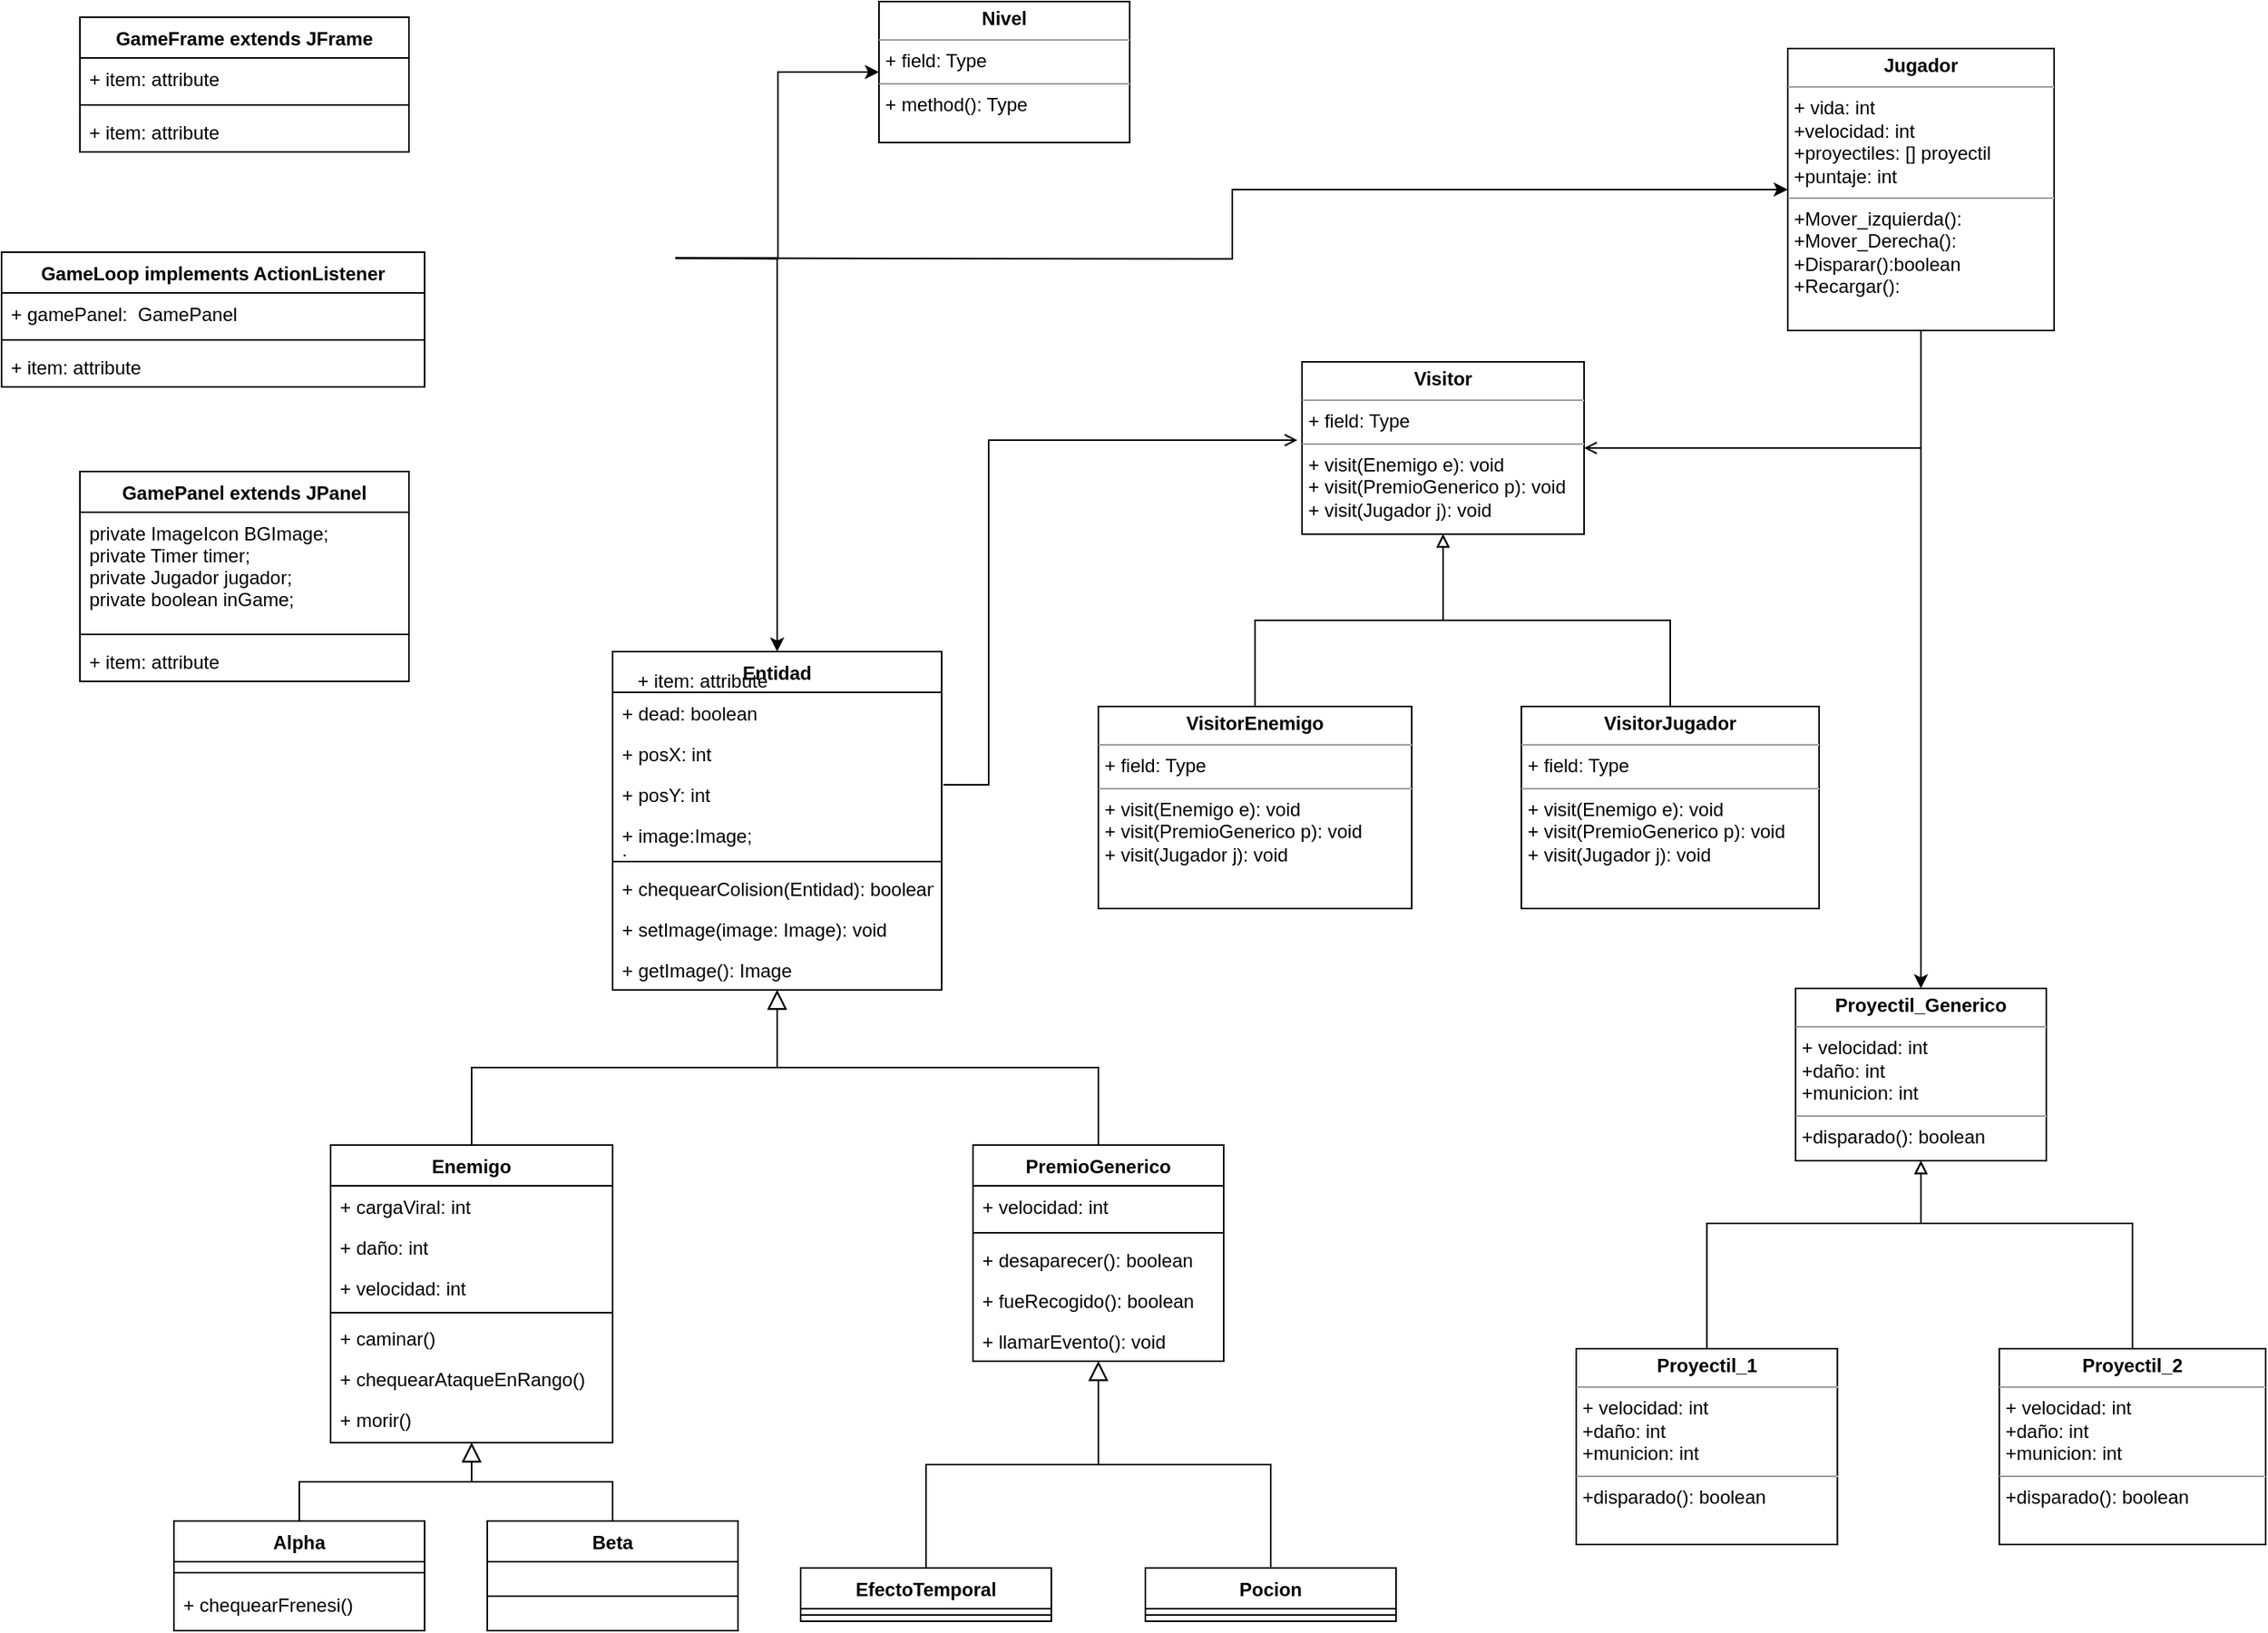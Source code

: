 <mxfile version="13.10.9" type="google"><diagram id="C5RBs43oDa-KdzZeNtuy" name="Page-1"><mxGraphModel dx="2012" dy="667" grid="1" gridSize="10" guides="1" tooltips="1" connect="1" arrows="1" fold="1" page="1" pageScale="1" pageWidth="827" pageHeight="1169" math="0" shadow="0"><root><mxCell id="WIyWlLk6GJQsqaUBKTNV-0"/><mxCell id="WIyWlLk6GJQsqaUBKTNV-1" parent="WIyWlLk6GJQsqaUBKTNV-0"/><mxCell id="zkfFHV4jXpPFQw0GAbJ--12" value="" style="endArrow=block;endSize=10;endFill=0;shadow=0;strokeWidth=1;rounded=0;edgeStyle=elbowEdgeStyle;elbow=vertical;" parent="WIyWlLk6GJQsqaUBKTNV-1" source="zkfFHV4jXpPFQw0GAbJ--6" target="zkfFHV4jXpPFQw0GAbJ--0" edge="1"><mxGeometry width="160" relative="1" as="geometry"><mxPoint x="-500" y="843" as="sourcePoint"/><mxPoint x="-500" y="843" as="targetPoint"/></mxGeometry></mxCell><mxCell id="zkfFHV4jXpPFQw0GAbJ--16" value="" style="endArrow=block;endSize=10;endFill=0;shadow=0;strokeWidth=1;rounded=0;edgeStyle=elbowEdgeStyle;elbow=vertical;" parent="WIyWlLk6GJQsqaUBKTNV-1" source="zkfFHV4jXpPFQw0GAbJ--13" target="zkfFHV4jXpPFQw0GAbJ--0" edge="1"><mxGeometry width="160" relative="1" as="geometry"><mxPoint x="-490" y="1013" as="sourcePoint"/><mxPoint x="-390" y="911" as="targetPoint"/></mxGeometry></mxCell><mxCell id="EG5RFBEex4uQclMHfwis-38" value="" style="endArrow=block;endSize=10;endFill=0;shadow=0;strokeWidth=1;rounded=0;edgeStyle=elbowEdgeStyle;elbow=vertical;exitX=0.5;exitY=0;exitDx=0;exitDy=0;" parent="WIyWlLk6GJQsqaUBKTNV-1" source="EG5RFBEex4uQclMHfwis-31" edge="1"><mxGeometry width="160" relative="1" as="geometry"><mxPoint x="110" y="948" as="sourcePoint"/><mxPoint x="10" y="898" as="targetPoint"/></mxGeometry></mxCell><mxCell id="EG5RFBEex4uQclMHfwis-40" value="" style="endArrow=block;endSize=10;endFill=0;shadow=0;strokeWidth=1;rounded=0;edgeStyle=elbowEdgeStyle;elbow=vertical;exitX=0.5;exitY=0;exitDx=0;exitDy=0;" parent="WIyWlLk6GJQsqaUBKTNV-1" edge="1"><mxGeometry width="160" relative="1" as="geometry"><mxPoint x="-100" y="1030" as="sourcePoint"/><mxPoint x="10" y="898" as="targetPoint"/></mxGeometry></mxCell><mxCell id="zkfFHV4jXpPFQw0GAbJ--0" value="Enemigo" style="swimlane;fontStyle=1;align=center;verticalAlign=top;childLayout=stackLayout;horizontal=1;startSize=26;horizontalStack=0;resizeParent=1;resizeLast=0;collapsible=1;marginBottom=0;rounded=0;shadow=0;strokeWidth=1;" parent="WIyWlLk6GJQsqaUBKTNV-1" vertex="1"><mxGeometry x="-480" y="760" width="180" height="190" as="geometry"><mxRectangle x="230" y="140" width="160" height="26" as="alternateBounds"/></mxGeometry></mxCell><mxCell id="zkfFHV4jXpPFQw0GAbJ--1" value="+ cargaViral: int" style="text;align=left;verticalAlign=top;spacingLeft=4;spacingRight=4;overflow=hidden;rotatable=0;points=[[0,0.5],[1,0.5]];portConstraint=eastwest;" parent="zkfFHV4jXpPFQw0GAbJ--0" vertex="1"><mxGeometry y="26" width="180" height="26" as="geometry"/></mxCell><mxCell id="zkfFHV4jXpPFQw0GAbJ--2" value="+ daño: int" style="text;align=left;verticalAlign=top;spacingLeft=4;spacingRight=4;overflow=hidden;rotatable=0;points=[[0,0.5],[1,0.5]];portConstraint=eastwest;rounded=0;shadow=0;html=0;" parent="zkfFHV4jXpPFQw0GAbJ--0" vertex="1"><mxGeometry y="52" width="180" height="26" as="geometry"/></mxCell><mxCell id="EG5RFBEex4uQclMHfwis-9" value="+ velocidad: int" style="text;align=left;verticalAlign=top;spacingLeft=4;spacingRight=4;overflow=hidden;rotatable=0;points=[[0,0.5],[1,0.5]];portConstraint=eastwest;rounded=0;shadow=0;html=0;" parent="zkfFHV4jXpPFQw0GAbJ--0" vertex="1"><mxGeometry y="78" width="180" height="26" as="geometry"/></mxCell><mxCell id="zkfFHV4jXpPFQw0GAbJ--4" value="" style="line;html=1;strokeWidth=1;align=left;verticalAlign=middle;spacingTop=-1;spacingLeft=3;spacingRight=3;rotatable=0;labelPosition=right;points=[];portConstraint=eastwest;" parent="zkfFHV4jXpPFQw0GAbJ--0" vertex="1"><mxGeometry y="104" width="180" height="6" as="geometry"/></mxCell><mxCell id="zkfFHV4jXpPFQw0GAbJ--5" value="+ caminar()" style="text;align=left;verticalAlign=top;spacingLeft=4;spacingRight=4;overflow=hidden;rotatable=0;points=[[0,0.5],[1,0.5]];portConstraint=eastwest;" parent="zkfFHV4jXpPFQw0GAbJ--0" vertex="1"><mxGeometry y="110" width="180" height="26" as="geometry"/></mxCell><mxCell id="EG5RFBEex4uQclMHfwis-10" value="+ chequearAtaqueEnRango()" style="text;align=left;verticalAlign=top;spacingLeft=4;spacingRight=4;overflow=hidden;rotatable=0;points=[[0,0.5],[1,0.5]];portConstraint=eastwest;rounded=0;shadow=0;html=0;" parent="zkfFHV4jXpPFQw0GAbJ--0" vertex="1"><mxGeometry y="136" width="180" height="26" as="geometry"/></mxCell><mxCell id="EG5RFBEex4uQclMHfwis-16" value="+ morir()" style="text;align=left;verticalAlign=top;spacingLeft=4;spacingRight=4;overflow=hidden;rotatable=0;points=[[0,0.5],[1,0.5]];portConstraint=eastwest;rounded=0;shadow=0;html=0;" parent="zkfFHV4jXpPFQw0GAbJ--0" vertex="1"><mxGeometry y="162" width="180" height="26" as="geometry"/></mxCell><mxCell id="zkfFHV4jXpPFQw0GAbJ--6" value="Alpha" style="swimlane;fontStyle=1;align=center;verticalAlign=top;childLayout=stackLayout;horizontal=1;startSize=26;horizontalStack=0;resizeParent=1;resizeLast=0;collapsible=1;marginBottom=0;rounded=0;shadow=0;strokeWidth=1;" parent="WIyWlLk6GJQsqaUBKTNV-1" vertex="1"><mxGeometry x="-580" y="1000" width="160" height="70" as="geometry"><mxRectangle x="130" y="380" width="160" height="26" as="alternateBounds"/></mxGeometry></mxCell><mxCell id="zkfFHV4jXpPFQw0GAbJ--9" value="" style="line;html=1;strokeWidth=1;align=left;verticalAlign=middle;spacingTop=-1;spacingLeft=3;spacingRight=3;rotatable=0;labelPosition=right;points=[];portConstraint=eastwest;" parent="zkfFHV4jXpPFQw0GAbJ--6" vertex="1"><mxGeometry y="26" width="160" height="14" as="geometry"/></mxCell><mxCell id="EG5RFBEex4uQclMHfwis-13" value="+ chequearFrenesi()" style="text;align=left;verticalAlign=top;spacingLeft=4;spacingRight=4;overflow=hidden;rotatable=0;points=[[0,0.5],[1,0.5]];portConstraint=eastwest;rounded=0;shadow=0;html=0;" parent="zkfFHV4jXpPFQw0GAbJ--6" vertex="1"><mxGeometry y="40" width="160" height="24" as="geometry"/></mxCell><mxCell id="zkfFHV4jXpPFQw0GAbJ--13" value="Beta" style="swimlane;fontStyle=1;align=center;verticalAlign=top;childLayout=stackLayout;horizontal=1;startSize=26;horizontalStack=0;resizeParent=1;resizeLast=0;collapsible=1;marginBottom=0;rounded=0;shadow=0;strokeWidth=1;" parent="WIyWlLk6GJQsqaUBKTNV-1" vertex="1"><mxGeometry x="-380" y="1000" width="160" height="70" as="geometry"><mxRectangle x="340" y="380" width="170" height="26" as="alternateBounds"/></mxGeometry></mxCell><mxCell id="zkfFHV4jXpPFQw0GAbJ--15" value="" style="line;html=1;strokeWidth=1;align=left;verticalAlign=middle;spacingTop=-1;spacingLeft=3;spacingRight=3;rotatable=0;labelPosition=right;points=[];portConstraint=eastwest;" parent="zkfFHV4jXpPFQw0GAbJ--13" vertex="1"><mxGeometry y="26" width="160" height="44" as="geometry"/></mxCell><mxCell id="EG5RFBEex4uQclMHfwis-41" value="Entidad" style="swimlane;fontStyle=1;align=center;verticalAlign=top;childLayout=stackLayout;horizontal=1;startSize=26;horizontalStack=0;resizeParent=1;resizeParentMax=0;resizeLast=0;collapsible=1;marginBottom=0;" parent="WIyWlLk6GJQsqaUBKTNV-1" vertex="1"><mxGeometry x="-300" y="445" width="210" height="216" as="geometry"/></mxCell><mxCell id="EG5RFBEex4uQclMHfwis-42" value="+ dead: boolean" style="text;strokeColor=none;fillColor=none;align=left;verticalAlign=top;spacingLeft=4;spacingRight=4;overflow=hidden;rotatable=0;points=[[0,0.5],[1,0.5]];portConstraint=eastwest;" parent="EG5RFBEex4uQclMHfwis-41" vertex="1"><mxGeometry y="26" width="210" height="26" as="geometry"/></mxCell><mxCell id="DL2RpuOqsngcUJHpcAT0-0" value="+ posX: int" style="text;strokeColor=none;fillColor=none;align=left;verticalAlign=top;spacingLeft=4;spacingRight=4;overflow=hidden;rotatable=0;points=[[0,0.5],[1,0.5]];portConstraint=eastwest;" vertex="1" parent="EG5RFBEex4uQclMHfwis-41"><mxGeometry y="52" width="210" height="26" as="geometry"/></mxCell><mxCell id="DL2RpuOqsngcUJHpcAT0-1" value="+ posY: int" style="text;strokeColor=none;fillColor=none;align=left;verticalAlign=top;spacingLeft=4;spacingRight=4;overflow=hidden;rotatable=0;points=[[0,0.5],[1,0.5]];portConstraint=eastwest;" vertex="1" parent="EG5RFBEex4uQclMHfwis-41"><mxGeometry y="78" width="210" height="26" as="geometry"/></mxCell><mxCell id="EG5RFBEex4uQclMHfwis-45" value="+ image:Image;&#10;;" style="text;strokeColor=none;fillColor=none;align=left;verticalAlign=top;spacingLeft=4;spacingRight=4;overflow=hidden;rotatable=0;points=[[0,0.5],[1,0.5]];portConstraint=eastwest;" parent="EG5RFBEex4uQclMHfwis-41" vertex="1"><mxGeometry y="104" width="210" height="26" as="geometry"/></mxCell><mxCell id="EG5RFBEex4uQclMHfwis-43" value="" style="line;strokeWidth=1;fillColor=none;align=left;verticalAlign=middle;spacingTop=-1;spacingLeft=3;spacingRight=3;rotatable=0;labelPosition=right;points=[];portConstraint=eastwest;" parent="EG5RFBEex4uQclMHfwis-41" vertex="1"><mxGeometry y="130" width="210" height="8" as="geometry"/></mxCell><mxCell id="EG5RFBEex4uQclMHfwis-44" value="+ chequearColision(Entidad): boolean" style="text;strokeColor=none;fillColor=none;align=left;verticalAlign=top;spacingLeft=4;spacingRight=4;overflow=hidden;rotatable=0;points=[[0,0.5],[1,0.5]];portConstraint=eastwest;" parent="EG5RFBEex4uQclMHfwis-41" vertex="1"><mxGeometry y="138" width="210" height="26" as="geometry"/></mxCell><mxCell id="DL2RpuOqsngcUJHpcAT0-2" value="+ setImage(image: Image): void " style="text;strokeColor=none;fillColor=none;align=left;verticalAlign=top;spacingLeft=4;spacingRight=4;overflow=hidden;rotatable=0;points=[[0,0.5],[1,0.5]];portConstraint=eastwest;" vertex="1" parent="EG5RFBEex4uQclMHfwis-41"><mxGeometry y="164" width="210" height="26" as="geometry"/></mxCell><mxCell id="DL2RpuOqsngcUJHpcAT0-3" value="+ getImage(): Image " style="text;strokeColor=none;fillColor=none;align=left;verticalAlign=top;spacingLeft=4;spacingRight=4;overflow=hidden;rotatable=0;points=[[0,0.5],[1,0.5]];portConstraint=eastwest;" vertex="1" parent="EG5RFBEex4uQclMHfwis-41"><mxGeometry y="190" width="210" height="26" as="geometry"/></mxCell><mxCell id="EG5RFBEex4uQclMHfwis-46" value="" style="endArrow=block;endSize=10;endFill=0;shadow=0;strokeWidth=1;rounded=0;edgeStyle=elbowEdgeStyle;elbow=vertical;exitX=0.5;exitY=0;exitDx=0;exitDy=0;" parent="WIyWlLk6GJQsqaUBKTNV-1" source="zkfFHV4jXpPFQw0GAbJ--0" edge="1" target="EG5RFBEex4uQclMHfwis-41"><mxGeometry width="160" relative="1" as="geometry"><mxPoint x="-300" y="694" as="sourcePoint"/><mxPoint x="-190" y="610" as="targetPoint"/></mxGeometry></mxCell><mxCell id="EG5RFBEex4uQclMHfwis-47" value="" style="endArrow=block;endSize=10;endFill=0;shadow=0;strokeWidth=1;rounded=0;edgeStyle=elbowEdgeStyle;elbow=vertical;exitX=0.5;exitY=0;exitDx=0;exitDy=0;" parent="WIyWlLk6GJQsqaUBKTNV-1" source="EG5RFBEex4uQclMHfwis-21" edge="1" target="EG5RFBEex4uQclMHfwis-41"><mxGeometry width="160" relative="1" as="geometry"><mxPoint x="-390" y="760" as="sourcePoint"/><mxPoint x="-190" y="610" as="targetPoint"/></mxGeometry></mxCell><mxCell id="EG5RFBEex4uQclMHfwis-21" value="PremioGenerico" style="swimlane;fontStyle=1;align=center;verticalAlign=top;childLayout=stackLayout;horizontal=1;startSize=26;horizontalStack=0;resizeParent=1;resizeParentMax=0;resizeLast=0;collapsible=1;marginBottom=0;" parent="WIyWlLk6GJQsqaUBKTNV-1" vertex="1"><mxGeometry x="-70" y="760" width="160" height="138" as="geometry"/></mxCell><mxCell id="EG5RFBEex4uQclMHfwis-22" value="+ velocidad: int" style="text;strokeColor=none;fillColor=none;align=left;verticalAlign=top;spacingLeft=4;spacingRight=4;overflow=hidden;rotatable=0;points=[[0,0.5],[1,0.5]];portConstraint=eastwest;" parent="EG5RFBEex4uQclMHfwis-21" vertex="1"><mxGeometry y="26" width="160" height="26" as="geometry"/></mxCell><mxCell id="EG5RFBEex4uQclMHfwis-23" value="" style="line;strokeWidth=1;fillColor=none;align=left;verticalAlign=middle;spacingTop=-1;spacingLeft=3;spacingRight=3;rotatable=0;labelPosition=right;points=[];portConstraint=eastwest;" parent="EG5RFBEex4uQclMHfwis-21" vertex="1"><mxGeometry y="52" width="160" height="8" as="geometry"/></mxCell><mxCell id="EG5RFBEex4uQclMHfwis-24" value="+ desaparecer(): boolean" style="text;strokeColor=none;fillColor=none;align=left;verticalAlign=top;spacingLeft=4;spacingRight=4;overflow=hidden;rotatable=0;points=[[0,0.5],[1,0.5]];portConstraint=eastwest;" parent="EG5RFBEex4uQclMHfwis-21" vertex="1"><mxGeometry y="60" width="160" height="26" as="geometry"/></mxCell><mxCell id="EG5RFBEex4uQclMHfwis-25" value="+ fueRecogido(): boolean" style="text;strokeColor=none;fillColor=none;align=left;verticalAlign=top;spacingLeft=4;spacingRight=4;overflow=hidden;rotatable=0;points=[[0,0.5],[1,0.5]];portConstraint=eastwest;" parent="EG5RFBEex4uQclMHfwis-21" vertex="1"><mxGeometry y="86" width="160" height="26" as="geometry"/></mxCell><mxCell id="EG5RFBEex4uQclMHfwis-36" value="+ llamarEvento(): void" style="text;strokeColor=none;fillColor=none;align=left;verticalAlign=top;spacingLeft=4;spacingRight=4;overflow=hidden;rotatable=0;points=[[0,0.5],[1,0.5]];portConstraint=eastwest;" parent="EG5RFBEex4uQclMHfwis-21" vertex="1"><mxGeometry y="112" width="160" height="26" as="geometry"/></mxCell><mxCell id="EG5RFBEex4uQclMHfwis-31" value="Pocion" style="swimlane;fontStyle=1;align=center;verticalAlign=top;childLayout=stackLayout;horizontal=1;startSize=26;horizontalStack=0;resizeParent=1;resizeParentMax=0;resizeLast=0;collapsible=1;marginBottom=0;" parent="WIyWlLk6GJQsqaUBKTNV-1" vertex="1"><mxGeometry x="40" y="1030" width="160" height="34" as="geometry"><mxRectangle x="510" y="610" width="70" height="26" as="alternateBounds"/></mxGeometry></mxCell><mxCell id="EG5RFBEex4uQclMHfwis-33" value="" style="line;strokeWidth=1;fillColor=none;align=left;verticalAlign=middle;spacingTop=-1;spacingLeft=3;spacingRight=3;rotatable=0;labelPosition=right;points=[];portConstraint=eastwest;" parent="EG5RFBEex4uQclMHfwis-31" vertex="1"><mxGeometry y="26" width="160" height="8" as="geometry"/></mxCell><mxCell id="EG5RFBEex4uQclMHfwis-26" value="EfectoTemporal" style="swimlane;fontStyle=1;align=center;verticalAlign=top;childLayout=stackLayout;horizontal=1;startSize=26;horizontalStack=0;resizeParent=1;resizeParentMax=0;resizeLast=0;collapsible=1;marginBottom=0;" parent="WIyWlLk6GJQsqaUBKTNV-1" vertex="1"><mxGeometry x="-180" y="1030" width="160" height="34" as="geometry"/></mxCell><mxCell id="EG5RFBEex4uQclMHfwis-28" value="" style="line;strokeWidth=1;fillColor=none;align=left;verticalAlign=middle;spacingTop=-1;spacingLeft=3;spacingRight=3;rotatable=0;labelPosition=right;points=[];portConstraint=eastwest;" parent="EG5RFBEex4uQclMHfwis-26" vertex="1"><mxGeometry y="26" width="160" height="8" as="geometry"/></mxCell><mxCell id="1uwqd-7nIZXeP9lQjPyc-7" style="edgeStyle=orthogonalEdgeStyle;rounded=0;sketch=0;jumpStyle=none;orthogonalLoop=1;jettySize=auto;html=1;entryX=0.5;entryY=0;entryDx=0;entryDy=0;shadow=0;endArrow=classic;endFill=1;exitX=1;exitY=0.25;exitDx=0;exitDy=0;" parent="WIyWlLk6GJQsqaUBKTNV-1" target="EG5RFBEex4uQclMHfwis-41" edge="1"><mxGeometry relative="1" as="geometry"><mxPoint x="-64" y="45" as="targetPoint"/><Array as="points"><mxPoint x="-195" y="194"/></Array><mxPoint x="-260" y="193.75" as="sourcePoint"/></mxGeometry></mxCell><mxCell id="1uwqd-7nIZXeP9lQjPyc-9" style="edgeStyle=orthogonalEdgeStyle;rounded=0;sketch=0;jumpStyle=none;orthogonalLoop=1;jettySize=auto;html=1;shadow=0;endArrow=classic;endFill=1;" parent="WIyWlLk6GJQsqaUBKTNV-1" source="1uwqd-7nIZXeP9lQjPyc-10" target="1uwqd-7nIZXeP9lQjPyc-11" edge="1"><mxGeometry relative="1" as="geometry"/></mxCell><mxCell id="41wL6TerVBCe4exoVblX-11" style="edgeStyle=orthogonalEdgeStyle;rounded=0;orthogonalLoop=1;jettySize=auto;html=1;endArrow=open;endFill=0;entryX=1;entryY=0.5;entryDx=0;entryDy=0;" parent="WIyWlLk6GJQsqaUBKTNV-1" source="1uwqd-7nIZXeP9lQjPyc-10" target="41wL6TerVBCe4exoVblX-8" edge="1"><mxGeometry relative="1" as="geometry"><Array as="points"><mxPoint x="535" y="315"/></Array><mxPoint x="350" y="320" as="targetPoint"/></mxGeometry></mxCell><mxCell id="1uwqd-7nIZXeP9lQjPyc-10" value="&lt;p style=&quot;margin: 0px ; margin-top: 4px ; text-align: center&quot;&gt;&lt;b&gt;Jugador&lt;/b&gt;&lt;/p&gt;&lt;hr size=&quot;1&quot;&gt;&lt;p style=&quot;margin: 0px ; margin-left: 4px&quot;&gt;+ vida: int&lt;/p&gt;&lt;p style=&quot;margin: 0px ; margin-left: 4px&quot;&gt;+velocidad: int&lt;/p&gt;&lt;p style=&quot;margin: 0px ; margin-left: 4px&quot;&gt;+proyectiles: [] proyectil&lt;/p&gt;&lt;p style=&quot;margin: 0px ; margin-left: 4px&quot;&gt;+puntaje: int&lt;/p&gt;&lt;hr size=&quot;1&quot;&gt;&lt;p style=&quot;margin: 0px ; margin-left: 4px&quot;&gt;+Mover_izquierda():&lt;/p&gt;&lt;p style=&quot;margin: 0px ; margin-left: 4px&quot;&gt;+Mover_Derecha():&lt;/p&gt;&lt;p style=&quot;margin: 0px ; margin-left: 4px&quot;&gt;+Disparar():boolean&lt;/p&gt;&lt;p style=&quot;margin: 0px ; margin-left: 4px&quot;&gt;+Recargar():&lt;/p&gt;" style="verticalAlign=top;align=left;overflow=fill;fontSize=12;fontFamily=Helvetica;html=1;" parent="WIyWlLk6GJQsqaUBKTNV-1" vertex="1"><mxGeometry x="450" y="60" width="170" height="180" as="geometry"/></mxCell><mxCell id="1uwqd-7nIZXeP9lQjPyc-11" value="&lt;p style=&quot;margin: 0px ; margin-top: 4px ; text-align: center&quot;&gt;&lt;b&gt;Proyectil_Generico&lt;/b&gt;&lt;/p&gt;&lt;hr size=&quot;1&quot;&gt;&lt;p style=&quot;margin: 0px 0px 0px 4px&quot;&gt;+ velocidad: int&lt;/p&gt;&lt;p style=&quot;margin: 0px 0px 0px 4px&quot;&gt;+daño: int&lt;/p&gt;&lt;p style=&quot;margin: 0px 0px 0px 4px&quot;&gt;+municion: int&lt;/p&gt;&lt;hr size=&quot;1&quot;&gt;&lt;p style=&quot;margin: 0px 0px 0px 4px&quot;&gt;+disparado(): boolean&lt;/p&gt;" style="verticalAlign=top;align=left;overflow=fill;fontSize=12;fontFamily=Helvetica;html=1;" parent="WIyWlLk6GJQsqaUBKTNV-1" vertex="1"><mxGeometry x="455" y="660" width="160" height="110" as="geometry"/></mxCell><mxCell id="1uwqd-7nIZXeP9lQjPyc-12" style="edgeStyle=orthogonalEdgeStyle;orthogonalLoop=1;jettySize=auto;html=1;entryX=0.5;entryY=1;entryDx=0;entryDy=0;rounded=0;shadow=0;sketch=0;jumpStyle=none;endArrow=block;endFill=0;" parent="WIyWlLk6GJQsqaUBKTNV-1" source="1uwqd-7nIZXeP9lQjPyc-13" target="1uwqd-7nIZXeP9lQjPyc-11" edge="1"><mxGeometry relative="1" as="geometry"><Array as="points"><mxPoint x="398" y="810"/><mxPoint x="535" y="810"/></Array></mxGeometry></mxCell><mxCell id="1uwqd-7nIZXeP9lQjPyc-13" value="&lt;p style=&quot;margin: 0px ; margin-top: 4px ; text-align: center&quot;&gt;&lt;b&gt;Proyectil_1&lt;/b&gt;&lt;/p&gt;&lt;hr size=&quot;1&quot;&gt;&lt;p style=&quot;margin: 0px ; margin-left: 4px&quot;&gt;+ velocidad: int&lt;/p&gt;&lt;p style=&quot;margin: 0px ; margin-left: 4px&quot;&gt;+daño: int&lt;/p&gt;&lt;p style=&quot;margin: 0px ; margin-left: 4px&quot;&gt;+municion: int&lt;br&gt;&lt;/p&gt;&lt;hr size=&quot;1&quot;&gt;&lt;p style=&quot;margin: 0px ; margin-left: 4px&quot;&gt;+disparado(): boolean&lt;/p&gt;" style="verticalAlign=top;align=left;overflow=fill;fontSize=12;fontFamily=Helvetica;html=1;" parent="WIyWlLk6GJQsqaUBKTNV-1" vertex="1"><mxGeometry x="315" y="890" width="166.67" height="125" as="geometry"/></mxCell><mxCell id="1uwqd-7nIZXeP9lQjPyc-14" style="edgeStyle=orthogonalEdgeStyle;rounded=0;sketch=0;jumpStyle=none;orthogonalLoop=1;jettySize=auto;html=1;shadow=0;endArrow=block;endFill=0;entryX=0.5;entryY=1;entryDx=0;entryDy=0;" parent="WIyWlLk6GJQsqaUBKTNV-1" source="1uwqd-7nIZXeP9lQjPyc-15" target="1uwqd-7nIZXeP9lQjPyc-11" edge="1"><mxGeometry relative="1" as="geometry"><mxPoint x="535" y="770" as="targetPoint"/><Array as="points"><mxPoint x="670" y="810"/><mxPoint x="535" y="810"/></Array></mxGeometry></mxCell><mxCell id="1uwqd-7nIZXeP9lQjPyc-15" value="&lt;p style=&quot;margin: 0px ; margin-top: 4px ; text-align: center&quot;&gt;&lt;b&gt;Proyectil_2&lt;/b&gt;&lt;/p&gt;&lt;hr size=&quot;1&quot;&gt;&lt;p style=&quot;margin: 0px 0px 0px 4px&quot;&gt;+ velocidad: int&lt;/p&gt;&lt;p style=&quot;margin: 0px 0px 0px 4px&quot;&gt;+daño: int&lt;/p&gt;&lt;p style=&quot;margin: 0px 0px 0px 4px&quot;&gt;+municion: int&lt;br&gt;&lt;/p&gt;&lt;hr size=&quot;1&quot;&gt;&lt;p style=&quot;margin: 0px 0px 0px 4px&quot;&gt;+disparado(): boolean&lt;/p&gt;" style="verticalAlign=top;align=left;overflow=fill;fontSize=12;fontFamily=Helvetica;html=1;" parent="WIyWlLk6GJQsqaUBKTNV-1" vertex="1"><mxGeometry x="585" y="890" width="170" height="125" as="geometry"/></mxCell><mxCell id="41wL6TerVBCe4exoVblX-3" style="edgeStyle=orthogonalEdgeStyle;rounded=0;orthogonalLoop=1;jettySize=auto;html=1;exitX=1;exitY=0.25;exitDx=0;exitDy=0;" parent="WIyWlLk6GJQsqaUBKTNV-1" target="1uwqd-7nIZXeP9lQjPyc-10" edge="1"><mxGeometry relative="1" as="geometry"><mxPoint x="-260" y="193.75" as="sourcePoint"/></mxGeometry></mxCell><mxCell id="41wL6TerVBCe4exoVblX-5" style="edgeStyle=orthogonalEdgeStyle;rounded=0;orthogonalLoop=1;jettySize=auto;html=1;entryX=0;entryY=0.5;entryDx=0;entryDy=0;exitX=1;exitY=0.25;exitDx=0;exitDy=0;" parent="WIyWlLk6GJQsqaUBKTNV-1" target="41wL6TerVBCe4exoVblX-4" edge="1"><mxGeometry relative="1" as="geometry"><mxPoint x="-260" y="193.75" as="sourcePoint"/></mxGeometry></mxCell><mxCell id="41wL6TerVBCe4exoVblX-4" value="&lt;p style=&quot;margin: 0px ; margin-top: 4px ; text-align: center&quot;&gt;&lt;b&gt;Nivel&lt;/b&gt;&lt;/p&gt;&lt;hr size=&quot;1&quot;&gt;&lt;p style=&quot;margin: 0px ; margin-left: 4px&quot;&gt;+ field: Type&lt;/p&gt;&lt;hr size=&quot;1&quot;&gt;&lt;p style=&quot;margin: 0px ; margin-left: 4px&quot;&gt;+ method(): Type&lt;/p&gt;" style="verticalAlign=top;align=left;overflow=fill;fontSize=12;fontFamily=Helvetica;html=1;" parent="WIyWlLk6GJQsqaUBKTNV-1" vertex="1"><mxGeometry x="-130" y="30" width="160" height="90" as="geometry"/></mxCell><mxCell id="41wL6TerVBCe4exoVblX-8" value="&lt;p style=&quot;margin: 0px ; margin-top: 4px ; text-align: center&quot;&gt;&lt;b&gt;Visitor&lt;/b&gt;&lt;/p&gt;&lt;hr size=&quot;1&quot;&gt;&lt;p style=&quot;margin: 0px ; margin-left: 4px&quot;&gt;+ field: Type&lt;/p&gt;&lt;hr size=&quot;1&quot;&gt;&lt;p style=&quot;margin: 0px 0px 0px 4px&quot;&gt;+ visit(Enemigo e): void&lt;/p&gt;&lt;p style=&quot;margin: 0px 0px 0px 4px&quot;&gt;+ visit(PremioGenerico p): void&lt;/p&gt;&lt;p style=&quot;margin: 0px 0px 0px 4px&quot;&gt;+ visit(Jugador j): void&lt;/p&gt;" style="verticalAlign=top;align=left;overflow=fill;fontSize=12;fontFamily=Helvetica;html=1;" parent="WIyWlLk6GJQsqaUBKTNV-1" vertex="1"><mxGeometry x="140" y="260" width="180" height="110" as="geometry"/></mxCell><mxCell id="41wL6TerVBCe4exoVblX-9" style="edgeStyle=orthogonalEdgeStyle;rounded=0;orthogonalLoop=1;jettySize=auto;html=1;endArrow=open;endFill=0;exitX=1.005;exitY=0.269;exitDx=0;exitDy=0;exitPerimeter=0;" parent="WIyWlLk6GJQsqaUBKTNV-1" source="DL2RpuOqsngcUJHpcAT0-1" edge="1"><mxGeometry relative="1" as="geometry"><mxPoint x="137" y="310" as="targetPoint"/><Array as="points"><mxPoint x="-60" y="530"/><mxPoint x="-60" y="310"/></Array></mxGeometry></mxCell><mxCell id="41wL6TerVBCe4exoVblX-18" style="edgeStyle=orthogonalEdgeStyle;rounded=0;orthogonalLoop=1;jettySize=auto;html=1;endArrow=block;endFill=0;" parent="WIyWlLk6GJQsqaUBKTNV-1" source="41wL6TerVBCe4exoVblX-10" target="41wL6TerVBCe4exoVblX-8" edge="1"><mxGeometry relative="1" as="geometry"/></mxCell><mxCell id="41wL6TerVBCe4exoVblX-10" value="&lt;p style=&quot;margin: 0px ; margin-top: 4px ; text-align: center&quot;&gt;&lt;b&gt;VisitorEnemigo&lt;/b&gt;&lt;/p&gt;&lt;hr size=&quot;1&quot;&gt;&lt;p style=&quot;margin: 0px ; margin-left: 4px&quot;&gt;+ field: Type&lt;/p&gt;&lt;hr size=&quot;1&quot;&gt;&lt;p style=&quot;margin: 0px ; margin-left: 4px&quot;&gt;+ visit(Enemigo e): void&lt;/p&gt;&lt;p style=&quot;margin: 0px ; margin-left: 4px&quot;&gt;+ visit(PremioGenerico p): void&lt;/p&gt;&lt;p style=&quot;margin: 0px ; margin-left: 4px&quot;&gt;+ visit(Jugador j): void&lt;/p&gt;" style="verticalAlign=top;align=left;overflow=fill;fontSize=12;fontFamily=Helvetica;html=1;" parent="WIyWlLk6GJQsqaUBKTNV-1" vertex="1"><mxGeometry x="10" y="480" width="200" height="129" as="geometry"/></mxCell><mxCell id="41wL6TerVBCe4exoVblX-19" style="edgeStyle=orthogonalEdgeStyle;rounded=0;orthogonalLoop=1;jettySize=auto;html=1;endArrow=block;endFill=0;" parent="WIyWlLk6GJQsqaUBKTNV-1" source="41wL6TerVBCe4exoVblX-12" target="41wL6TerVBCe4exoVblX-8" edge="1"><mxGeometry relative="1" as="geometry"/></mxCell><mxCell id="41wL6TerVBCe4exoVblX-12" value="&lt;p style=&quot;margin: 0px ; margin-top: 4px ; text-align: center&quot;&gt;&lt;b&gt;VisitorJugador&lt;/b&gt;&lt;/p&gt;&lt;hr size=&quot;1&quot;&gt;&lt;p style=&quot;margin: 0px ; margin-left: 4px&quot;&gt;+ field: Type&lt;/p&gt;&lt;hr size=&quot;1&quot;&gt;&lt;p style=&quot;margin: 0px 0px 0px 4px&quot;&gt;+ visit(Enemigo e): void&lt;/p&gt;&lt;p style=&quot;margin: 0px 0px 0px 4px&quot;&gt;+ visit(PremioGenerico p): void&lt;/p&gt;&lt;p style=&quot;margin: 0px 0px 0px 4px&quot;&gt;+ visit(Jugador j): void&lt;/p&gt;" style="verticalAlign=top;align=left;overflow=fill;fontSize=12;fontFamily=Helvetica;html=1;" parent="WIyWlLk6GJQsqaUBKTNV-1" vertex="1"><mxGeometry x="280" y="480" width="190" height="129" as="geometry"/></mxCell><mxCell id="DL2RpuOqsngcUJHpcAT0-4" value="GameFrame extends JFrame" style="swimlane;fontStyle=1;align=center;verticalAlign=top;childLayout=stackLayout;horizontal=1;startSize=26;horizontalStack=0;resizeParent=1;resizeParentMax=0;resizeLast=0;collapsible=1;marginBottom=0;" vertex="1" parent="WIyWlLk6GJQsqaUBKTNV-1"><mxGeometry x="-640" y="40" width="210" height="86" as="geometry"/></mxCell><mxCell id="DL2RpuOqsngcUJHpcAT0-16" value="+ item: attribute" style="text;strokeColor=none;fillColor=none;align=left;verticalAlign=top;spacingLeft=4;spacingRight=4;overflow=hidden;rotatable=0;points=[[0,0.5],[1,0.5]];portConstraint=eastwest;" vertex="1" parent="DL2RpuOqsngcUJHpcAT0-4"><mxGeometry y="26" width="210" height="26" as="geometry"/></mxCell><mxCell id="DL2RpuOqsngcUJHpcAT0-9" value="" style="line;strokeWidth=1;fillColor=none;align=left;verticalAlign=middle;spacingTop=-1;spacingLeft=3;spacingRight=3;rotatable=0;labelPosition=right;points=[];portConstraint=eastwest;" vertex="1" parent="DL2RpuOqsngcUJHpcAT0-4"><mxGeometry y="52" width="210" height="8" as="geometry"/></mxCell><mxCell id="DL2RpuOqsngcUJHpcAT0-15" value="+ item: attribute" style="text;strokeColor=none;fillColor=none;align=left;verticalAlign=top;spacingLeft=4;spacingRight=4;overflow=hidden;rotatable=0;points=[[0,0.5],[1,0.5]];portConstraint=eastwest;" vertex="1" parent="DL2RpuOqsngcUJHpcAT0-4"><mxGeometry y="60" width="210" height="26" as="geometry"/></mxCell><mxCell id="DL2RpuOqsngcUJHpcAT0-14" value="+ item: attribute" style="text;strokeColor=none;fillColor=none;align=left;verticalAlign=top;spacingLeft=4;spacingRight=4;overflow=hidden;rotatable=0;points=[[0,0.5],[1,0.5]];portConstraint=eastwest;" vertex="1" parent="WIyWlLk6GJQsqaUBKTNV-1"><mxGeometry x="-290" y="450" width="100" height="26" as="geometry"/></mxCell><mxCell id="DL2RpuOqsngcUJHpcAT0-17" value="GameLoop implements ActionListener" style="swimlane;fontStyle=1;align=center;verticalAlign=top;childLayout=stackLayout;horizontal=1;startSize=26;horizontalStack=0;resizeParent=1;resizeParentMax=0;resizeLast=0;collapsible=1;marginBottom=0;" vertex="1" parent="WIyWlLk6GJQsqaUBKTNV-1"><mxGeometry x="-690" y="190" width="270" height="86" as="geometry"/></mxCell><mxCell id="DL2RpuOqsngcUJHpcAT0-18" value="+ gamePanel:  GamePanel " style="text;strokeColor=none;fillColor=none;align=left;verticalAlign=top;spacingLeft=4;spacingRight=4;overflow=hidden;rotatable=0;points=[[0,0.5],[1,0.5]];portConstraint=eastwest;" vertex="1" parent="DL2RpuOqsngcUJHpcAT0-17"><mxGeometry y="26" width="270" height="26" as="geometry"/></mxCell><mxCell id="DL2RpuOqsngcUJHpcAT0-19" value="" style="line;strokeWidth=1;fillColor=none;align=left;verticalAlign=middle;spacingTop=-1;spacingLeft=3;spacingRight=3;rotatable=0;labelPosition=right;points=[];portConstraint=eastwest;" vertex="1" parent="DL2RpuOqsngcUJHpcAT0-17"><mxGeometry y="52" width="270" height="8" as="geometry"/></mxCell><mxCell id="DL2RpuOqsngcUJHpcAT0-20" value="+ item: attribute" style="text;strokeColor=none;fillColor=none;align=left;verticalAlign=top;spacingLeft=4;spacingRight=4;overflow=hidden;rotatable=0;points=[[0,0.5],[1,0.5]];portConstraint=eastwest;" vertex="1" parent="DL2RpuOqsngcUJHpcAT0-17"><mxGeometry y="60" width="270" height="26" as="geometry"/></mxCell><mxCell id="DL2RpuOqsngcUJHpcAT0-21" value="GamePanel extends JPanel" style="swimlane;fontStyle=1;align=center;verticalAlign=top;childLayout=stackLayout;horizontal=1;startSize=26;horizontalStack=0;resizeParent=1;resizeParentMax=0;resizeLast=0;collapsible=1;marginBottom=0;" vertex="1" parent="WIyWlLk6GJQsqaUBKTNV-1"><mxGeometry x="-640" y="330" width="210" height="134" as="geometry"/></mxCell><mxCell id="DL2RpuOqsngcUJHpcAT0-22" value="private ImageIcon BGImage;&#10;&#9;private Timer timer;&#10;&#9;private Jugador jugador;&#10;&#9;private boolean inGame;" style="text;strokeColor=none;fillColor=none;align=left;verticalAlign=top;spacingLeft=4;spacingRight=4;overflow=hidden;rotatable=0;points=[[0,0.5],[1,0.5]];portConstraint=eastwest;" vertex="1" parent="DL2RpuOqsngcUJHpcAT0-21"><mxGeometry y="26" width="210" height="74" as="geometry"/></mxCell><mxCell id="DL2RpuOqsngcUJHpcAT0-23" value="" style="line;strokeWidth=1;fillColor=none;align=left;verticalAlign=middle;spacingTop=-1;spacingLeft=3;spacingRight=3;rotatable=0;labelPosition=right;points=[];portConstraint=eastwest;" vertex="1" parent="DL2RpuOqsngcUJHpcAT0-21"><mxGeometry y="100" width="210" height="8" as="geometry"/></mxCell><mxCell id="DL2RpuOqsngcUJHpcAT0-24" value="+ item: attribute" style="text;strokeColor=none;fillColor=none;align=left;verticalAlign=top;spacingLeft=4;spacingRight=4;overflow=hidden;rotatable=0;points=[[0,0.5],[1,0.5]];portConstraint=eastwest;" vertex="1" parent="DL2RpuOqsngcUJHpcAT0-21"><mxGeometry y="108" width="210" height="26" as="geometry"/></mxCell></root></mxGraphModel></diagram></mxfile>
